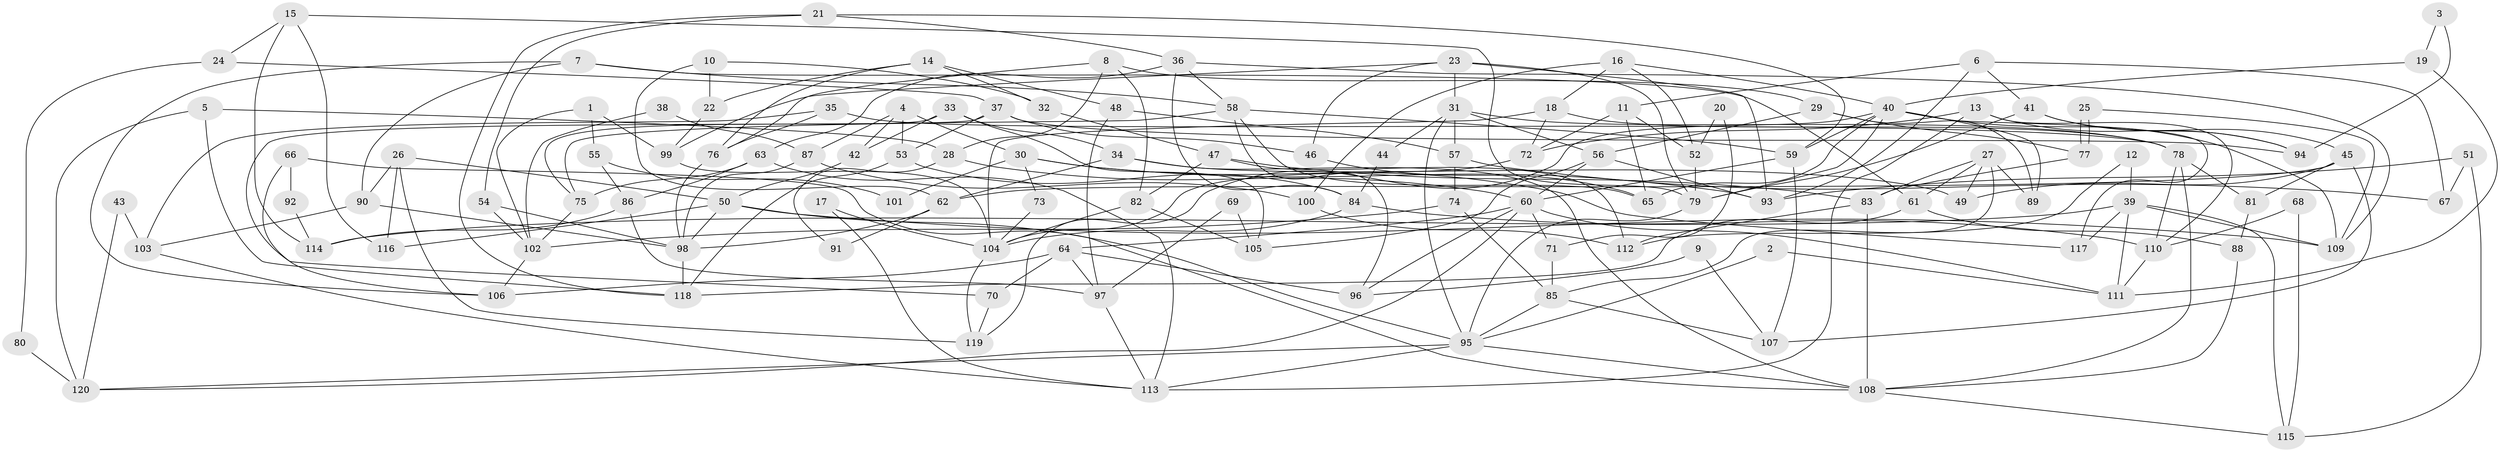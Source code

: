 // coarse degree distribution, {4: 0.24675324675324675, 2: 0.1038961038961039, 3: 0.11688311688311688, 5: 0.16883116883116883, 6: 0.14285714285714285, 8: 0.05194805194805195, 7: 0.1038961038961039, 9: 0.025974025974025976, 12: 0.012987012987012988, 11: 0.025974025974025976}
// Generated by graph-tools (version 1.1) at 2025/52/02/27/25 19:52:05]
// undirected, 120 vertices, 240 edges
graph export_dot {
graph [start="1"]
  node [color=gray90,style=filled];
  1;
  2;
  3;
  4;
  5;
  6;
  7;
  8;
  9;
  10;
  11;
  12;
  13;
  14;
  15;
  16;
  17;
  18;
  19;
  20;
  21;
  22;
  23;
  24;
  25;
  26;
  27;
  28;
  29;
  30;
  31;
  32;
  33;
  34;
  35;
  36;
  37;
  38;
  39;
  40;
  41;
  42;
  43;
  44;
  45;
  46;
  47;
  48;
  49;
  50;
  51;
  52;
  53;
  54;
  55;
  56;
  57;
  58;
  59;
  60;
  61;
  62;
  63;
  64;
  65;
  66;
  67;
  68;
  69;
  70;
  71;
  72;
  73;
  74;
  75;
  76;
  77;
  78;
  79;
  80;
  81;
  82;
  83;
  84;
  85;
  86;
  87;
  88;
  89;
  90;
  91;
  92;
  93;
  94;
  95;
  96;
  97;
  98;
  99;
  100;
  101;
  102;
  103;
  104;
  105;
  106;
  107;
  108;
  109;
  110;
  111;
  112;
  113;
  114;
  115;
  116;
  117;
  118;
  119;
  120;
  1 -- 99;
  1 -- 102;
  1 -- 55;
  2 -- 111;
  2 -- 95;
  3 -- 19;
  3 -- 94;
  4 -- 53;
  4 -- 30;
  4 -- 42;
  4 -- 87;
  5 -- 120;
  5 -- 118;
  5 -- 28;
  6 -- 11;
  6 -- 93;
  6 -- 41;
  6 -- 67;
  7 -- 90;
  7 -- 58;
  7 -- 61;
  7 -- 106;
  8 -- 28;
  8 -- 82;
  8 -- 29;
  8 -- 76;
  9 -- 107;
  9 -- 96;
  10 -- 62;
  10 -- 32;
  10 -- 22;
  11 -- 52;
  11 -- 72;
  11 -- 65;
  12 -- 39;
  12 -- 112;
  13 -- 94;
  13 -- 110;
  13 -- 72;
  13 -- 113;
  14 -- 48;
  14 -- 22;
  14 -- 32;
  14 -- 76;
  15 -- 79;
  15 -- 114;
  15 -- 24;
  15 -- 116;
  16 -- 40;
  16 -- 18;
  16 -- 52;
  16 -- 100;
  17 -- 104;
  17 -- 113;
  18 -- 78;
  18 -- 104;
  18 -- 72;
  19 -- 111;
  19 -- 40;
  20 -- 52;
  20 -- 71;
  21 -- 59;
  21 -- 118;
  21 -- 36;
  21 -- 54;
  22 -- 99;
  23 -- 79;
  23 -- 93;
  23 -- 31;
  23 -- 46;
  23 -- 99;
  24 -- 37;
  24 -- 80;
  25 -- 77;
  25 -- 77;
  25 -- 109;
  26 -- 116;
  26 -- 90;
  26 -- 50;
  26 -- 119;
  27 -- 85;
  27 -- 83;
  27 -- 49;
  27 -- 61;
  27 -- 89;
  28 -- 60;
  28 -- 91;
  29 -- 89;
  29 -- 56;
  29 -- 77;
  30 -- 117;
  30 -- 93;
  30 -- 73;
  30 -- 101;
  31 -- 78;
  31 -- 44;
  31 -- 56;
  31 -- 57;
  31 -- 95;
  32 -- 47;
  33 -- 75;
  33 -- 42;
  33 -- 34;
  33 -- 105;
  34 -- 108;
  34 -- 49;
  34 -- 62;
  35 -- 76;
  35 -- 78;
  35 -- 103;
  36 -- 84;
  36 -- 58;
  36 -- 63;
  36 -- 109;
  37 -- 70;
  37 -- 46;
  37 -- 53;
  37 -- 94;
  38 -- 87;
  38 -- 102;
  39 -- 111;
  39 -- 109;
  39 -- 114;
  39 -- 115;
  39 -- 117;
  40 -- 65;
  40 -- 109;
  40 -- 59;
  40 -- 79;
  40 -- 89;
  40 -- 117;
  40 -- 119;
  41 -- 79;
  41 -- 45;
  41 -- 94;
  42 -- 50;
  43 -- 120;
  43 -- 103;
  44 -- 84;
  45 -- 49;
  45 -- 62;
  45 -- 81;
  45 -- 107;
  46 -- 65;
  47 -- 82;
  47 -- 112;
  47 -- 83;
  48 -- 57;
  48 -- 97;
  50 -- 98;
  50 -- 95;
  50 -- 109;
  50 -- 116;
  51 -- 67;
  51 -- 115;
  51 -- 93;
  52 -- 79;
  53 -- 118;
  53 -- 84;
  54 -- 98;
  54 -- 102;
  55 -- 86;
  55 -- 101;
  56 -- 60;
  56 -- 93;
  56 -- 105;
  57 -- 74;
  57 -- 67;
  58 -- 59;
  58 -- 65;
  58 -- 75;
  58 -- 96;
  59 -- 60;
  59 -- 107;
  60 -- 96;
  60 -- 64;
  60 -- 71;
  60 -- 111;
  60 -- 120;
  61 -- 88;
  61 -- 118;
  62 -- 91;
  62 -- 98;
  63 -- 113;
  63 -- 75;
  63 -- 86;
  64 -- 106;
  64 -- 70;
  64 -- 96;
  64 -- 97;
  66 -- 108;
  66 -- 106;
  66 -- 92;
  68 -- 110;
  68 -- 115;
  69 -- 97;
  69 -- 105;
  70 -- 119;
  71 -- 85;
  72 -- 104;
  73 -- 104;
  74 -- 85;
  74 -- 102;
  75 -- 102;
  76 -- 98;
  77 -- 83;
  78 -- 108;
  78 -- 81;
  78 -- 110;
  79 -- 95;
  80 -- 120;
  81 -- 88;
  82 -- 105;
  82 -- 104;
  83 -- 108;
  83 -- 112;
  84 -- 104;
  84 -- 110;
  85 -- 95;
  85 -- 107;
  86 -- 97;
  86 -- 114;
  87 -- 98;
  87 -- 100;
  88 -- 108;
  90 -- 103;
  90 -- 98;
  92 -- 114;
  95 -- 108;
  95 -- 113;
  95 -- 120;
  97 -- 113;
  98 -- 118;
  99 -- 104;
  100 -- 112;
  102 -- 106;
  103 -- 113;
  104 -- 119;
  108 -- 115;
  110 -- 111;
}
